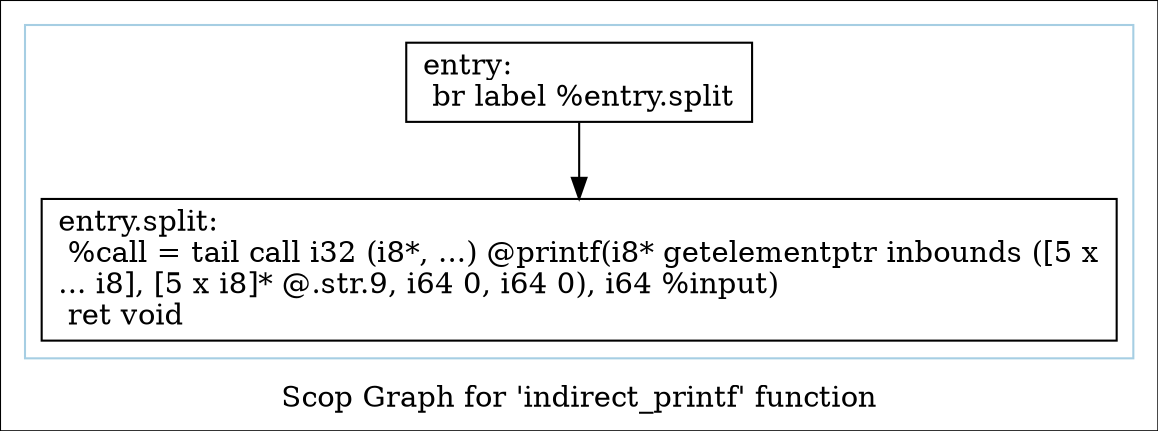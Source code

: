 digraph "Scop Graph for 'indirect_printf' function" {
	label="Scop Graph for 'indirect_printf' function";

	Node0xbfbac20 [shape=record,label="{entry:\l  br label %entry.split\l}"];
	Node0xbfbac20 -> Node0xbfb9270;
	Node0xbfb9270 [shape=record,label="{entry.split:                                      \l  %call = tail call i32 (i8*, ...) @printf(i8* getelementptr inbounds ([5 x\l... i8], [5 x i8]* @.str.9, i64 0, i64 0), i64 %input)\l  ret void\l}"];
	colorscheme = "paired12"
        subgraph cluster_0xc00edf0 {
          label = "";
          style = solid;
          color = 1
          Node0xbfbac20;
          Node0xbfb9270;
        }
}
